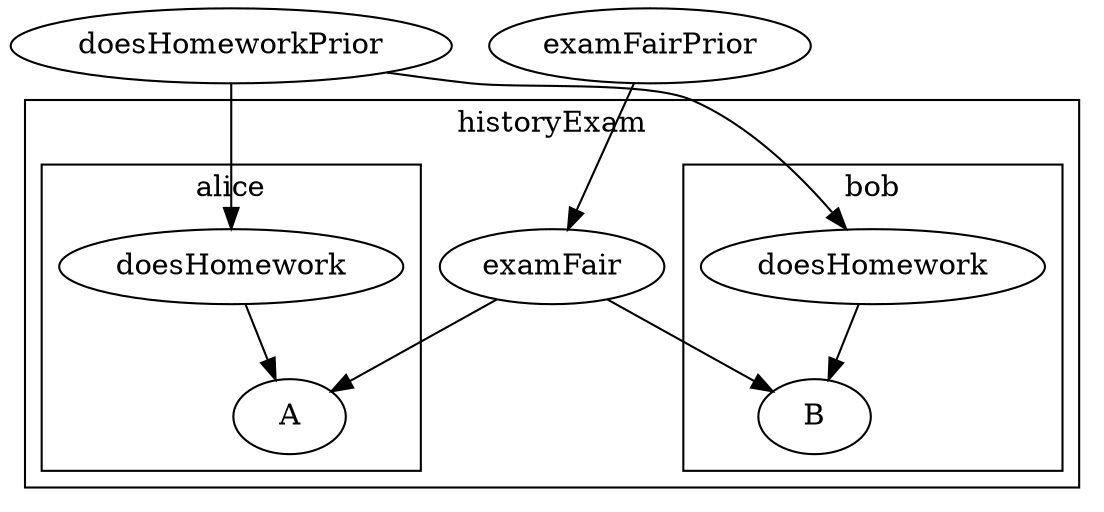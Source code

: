 digraph G {
	doesHomeworkPrior;
	examFairPrior -> examFair;

	subgraph cluster_0 {
		label = "historyExam"

		subgraph cluster_1 {
			alice_hw [label = "doesHomework"]
			alice_pass [label = "A"]
			alice_hw -> alice_pass
			label = "alice"
		}

		subgraph cluster_2 {
			bob_hw [label = "doesHomework"]
			bob_pass [label = "B"]
			bob_hw -> bob_pass
			label = "bob"
		}

		examFair -> alice_pass
		examFair -> bob_pass
	}

	doesHomeworkPrior -> alice_hw;
	doesHomeworkPrior -> bob_hw;
}